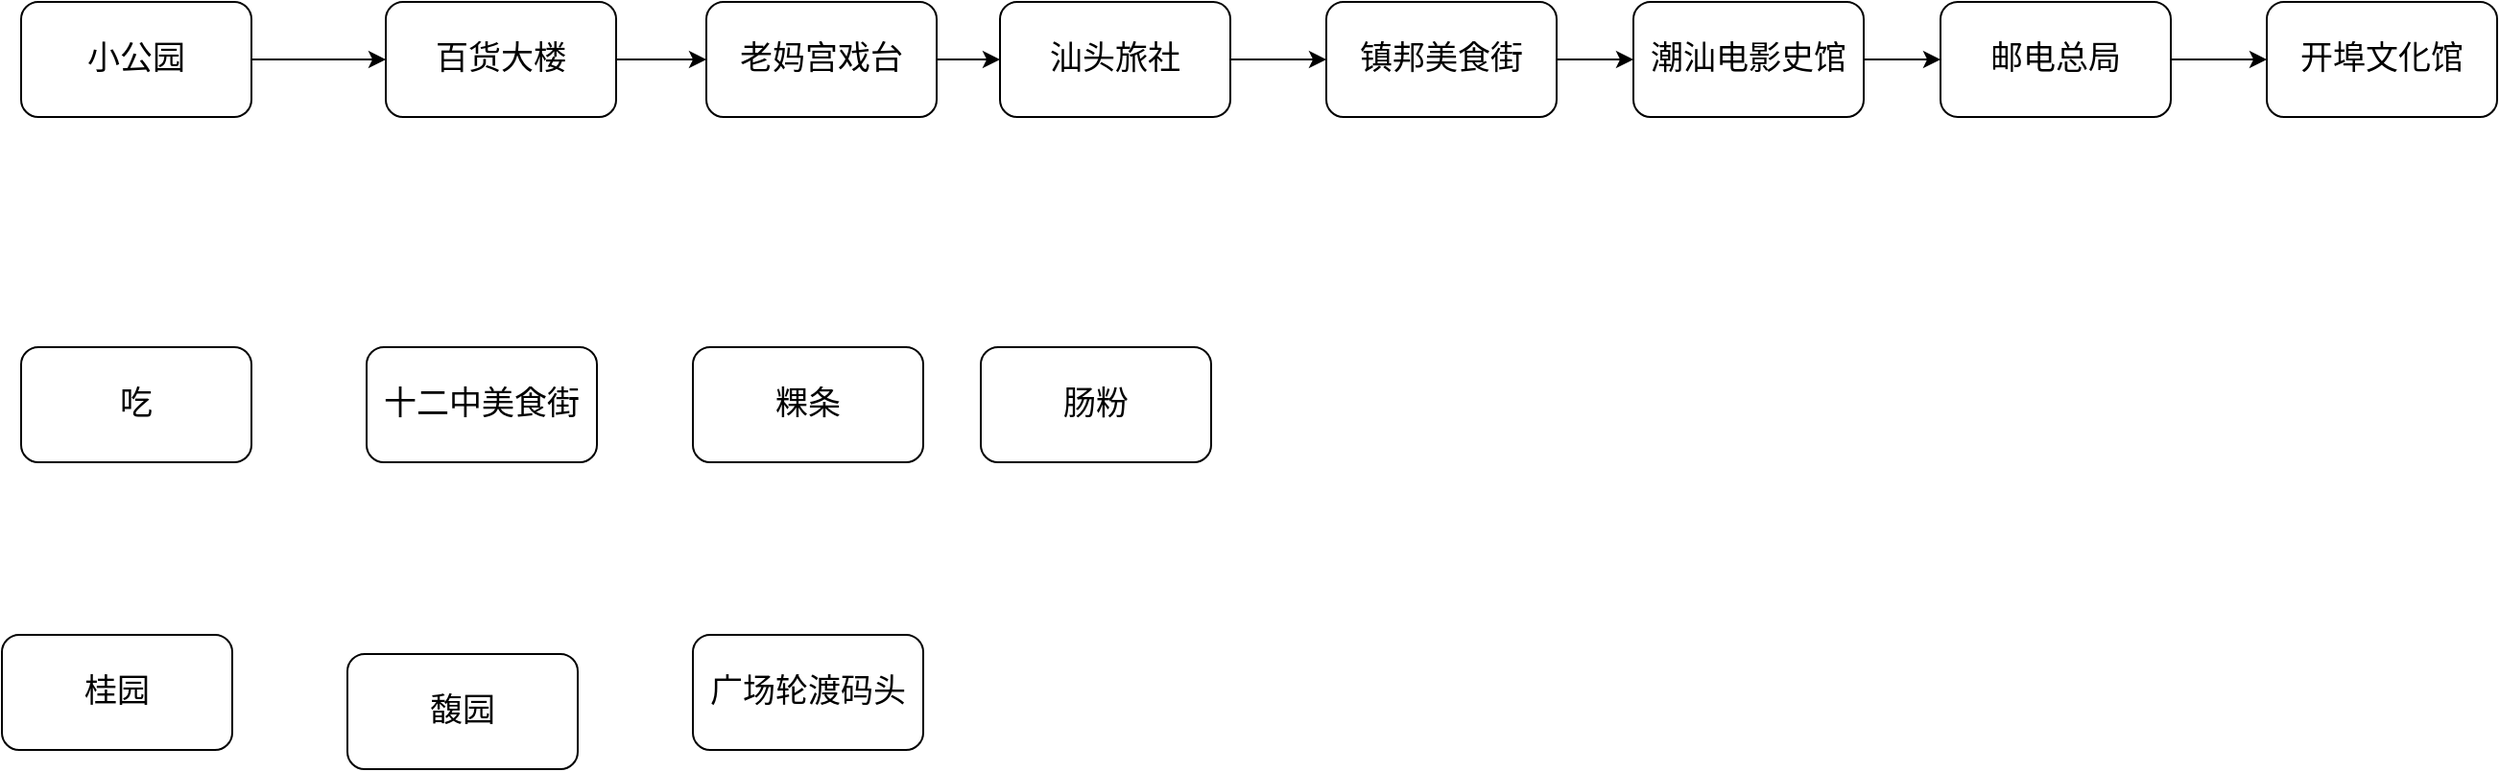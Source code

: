 <mxfile version="21.8.2" type="github">
  <diagram name="第 1 页" id="P3KDwYldCTl1qMirLRxm">
    <mxGraphModel dx="2261" dy="766" grid="1" gridSize="10" guides="1" tooltips="1" connect="1" arrows="1" fold="1" page="1" pageScale="1" pageWidth="827" pageHeight="1169" math="0" shadow="0">
      <root>
        <mxCell id="0" />
        <mxCell id="1" parent="0" />
        <mxCell id="ljiFlFl1EuN8HkqJvBom-3" style="edgeStyle=orthogonalEdgeStyle;rounded=0;orthogonalLoop=1;jettySize=auto;html=1;entryX=0;entryY=0.5;entryDx=0;entryDy=0;" parent="1" source="ljiFlFl1EuN8HkqJvBom-1" target="ljiFlFl1EuN8HkqJvBom-2" edge="1">
          <mxGeometry relative="1" as="geometry" />
        </mxCell>
        <mxCell id="ljiFlFl1EuN8HkqJvBom-1" value="&lt;font style=&quot;font-size: 17px;&quot;&gt;小公园&lt;/font&gt;" style="rounded=1;whiteSpace=wrap;html=1;fontSize=17;" parent="1" vertex="1">
          <mxGeometry x="-770" y="290" width="120" height="60" as="geometry" />
        </mxCell>
        <mxCell id="ljiFlFl1EuN8HkqJvBom-5" style="edgeStyle=orthogonalEdgeStyle;rounded=0;orthogonalLoop=1;jettySize=auto;html=1;" parent="1" source="ljiFlFl1EuN8HkqJvBom-2" target="ljiFlFl1EuN8HkqJvBom-4" edge="1">
          <mxGeometry relative="1" as="geometry" />
        </mxCell>
        <mxCell id="ljiFlFl1EuN8HkqJvBom-2" value="百货大楼" style="rounded=1;whiteSpace=wrap;html=1;fontSize=17;" parent="1" vertex="1">
          <mxGeometry x="-580" y="290" width="120" height="60" as="geometry" />
        </mxCell>
        <mxCell id="ljiFlFl1EuN8HkqJvBom-7" style="edgeStyle=orthogonalEdgeStyle;rounded=0;orthogonalLoop=1;jettySize=auto;html=1;" parent="1" source="ljiFlFl1EuN8HkqJvBom-4" target="ljiFlFl1EuN8HkqJvBom-6" edge="1">
          <mxGeometry relative="1" as="geometry" />
        </mxCell>
        <mxCell id="ljiFlFl1EuN8HkqJvBom-4" value="老妈宫戏台" style="rounded=1;whiteSpace=wrap;html=1;fontSize=17;" parent="1" vertex="1">
          <mxGeometry x="-413" y="290" width="120" height="60" as="geometry" />
        </mxCell>
        <mxCell id="ljiFlFl1EuN8HkqJvBom-9" style="edgeStyle=orthogonalEdgeStyle;rounded=0;orthogonalLoop=1;jettySize=auto;html=1;" parent="1" source="ljiFlFl1EuN8HkqJvBom-6" target="ljiFlFl1EuN8HkqJvBom-8" edge="1">
          <mxGeometry relative="1" as="geometry" />
        </mxCell>
        <mxCell id="ljiFlFl1EuN8HkqJvBom-6" value="汕头旅社" style="rounded=1;whiteSpace=wrap;html=1;fontSize=17;" parent="1" vertex="1">
          <mxGeometry x="-260" y="290" width="120" height="60" as="geometry" />
        </mxCell>
        <mxCell id="ljiFlFl1EuN8HkqJvBom-14" style="edgeStyle=orthogonalEdgeStyle;rounded=0;orthogonalLoop=1;jettySize=auto;html=1;" parent="1" source="ljiFlFl1EuN8HkqJvBom-8" target="ljiFlFl1EuN8HkqJvBom-10" edge="1">
          <mxGeometry relative="1" as="geometry" />
        </mxCell>
        <mxCell id="ljiFlFl1EuN8HkqJvBom-8" value="镇邦美食街" style="rounded=1;whiteSpace=wrap;html=1;fontSize=17;" parent="1" vertex="1">
          <mxGeometry x="-90" y="290" width="120" height="60" as="geometry" />
        </mxCell>
        <mxCell id="ljiFlFl1EuN8HkqJvBom-15" style="edgeStyle=orthogonalEdgeStyle;rounded=0;orthogonalLoop=1;jettySize=auto;html=1;" parent="1" source="ljiFlFl1EuN8HkqJvBom-10" target="ljiFlFl1EuN8HkqJvBom-11" edge="1">
          <mxGeometry relative="1" as="geometry" />
        </mxCell>
        <mxCell id="ljiFlFl1EuN8HkqJvBom-10" value="潮汕电影史馆" style="rounded=1;whiteSpace=wrap;html=1;fontSize=17;" parent="1" vertex="1">
          <mxGeometry x="70" y="290" width="120" height="60" as="geometry" />
        </mxCell>
        <mxCell id="ljiFlFl1EuN8HkqJvBom-16" style="edgeStyle=orthogonalEdgeStyle;rounded=0;orthogonalLoop=1;jettySize=auto;html=1;" parent="1" source="ljiFlFl1EuN8HkqJvBom-11" target="ljiFlFl1EuN8HkqJvBom-12" edge="1">
          <mxGeometry relative="1" as="geometry" />
        </mxCell>
        <mxCell id="ljiFlFl1EuN8HkqJvBom-11" value="邮电总局" style="rounded=1;whiteSpace=wrap;html=1;fontSize=17;" parent="1" vertex="1">
          <mxGeometry x="230" y="290" width="120" height="60" as="geometry" />
        </mxCell>
        <mxCell id="ljiFlFl1EuN8HkqJvBom-12" value="开埠文化馆" style="rounded=1;whiteSpace=wrap;html=1;fontSize=17;" parent="1" vertex="1">
          <mxGeometry x="400" y="290" width="120" height="60" as="geometry" />
        </mxCell>
        <mxCell id="ljiFlFl1EuN8HkqJvBom-17" value="吃" style="rounded=1;whiteSpace=wrap;html=1;fontSize=17;" parent="1" vertex="1">
          <mxGeometry x="-770" y="470" width="120" height="60" as="geometry" />
        </mxCell>
        <mxCell id="ljiFlFl1EuN8HkqJvBom-18" value="十二中美食街" style="rounded=1;whiteSpace=wrap;html=1;fontSize=17;" parent="1" vertex="1">
          <mxGeometry x="-590" y="470" width="120" height="60" as="geometry" />
        </mxCell>
        <mxCell id="ljiFlFl1EuN8HkqJvBom-19" value="粿条" style="rounded=1;whiteSpace=wrap;html=1;fontSize=17;" parent="1" vertex="1">
          <mxGeometry x="-420" y="470" width="120" height="60" as="geometry" />
        </mxCell>
        <mxCell id="ljiFlFl1EuN8HkqJvBom-20" value="肠粉" style="rounded=1;whiteSpace=wrap;html=1;fontSize=17;" parent="1" vertex="1">
          <mxGeometry x="-270" y="470" width="120" height="60" as="geometry" />
        </mxCell>
        <mxCell id="2quBKqJV2iN9EVZeqGEq-1" value="&lt;font style=&quot;font-size: 17px;&quot;&gt;桂园&lt;/font&gt;" style="rounded=1;whiteSpace=wrap;html=1;fontSize=17;" vertex="1" parent="1">
          <mxGeometry x="-780" y="620" width="120" height="60" as="geometry" />
        </mxCell>
        <mxCell id="2quBKqJV2iN9EVZeqGEq-2" value="&lt;font style=&quot;font-size: 17px;&quot;&gt;馥园&lt;/font&gt;" style="rounded=1;whiteSpace=wrap;html=1;fontSize=17;" vertex="1" parent="1">
          <mxGeometry x="-600" y="630" width="120" height="60" as="geometry" />
        </mxCell>
        <mxCell id="2quBKqJV2iN9EVZeqGEq-3" value="广场轮渡码头" style="rounded=1;whiteSpace=wrap;html=1;fontSize=17;" vertex="1" parent="1">
          <mxGeometry x="-420" y="620" width="120" height="60" as="geometry" />
        </mxCell>
      </root>
    </mxGraphModel>
  </diagram>
</mxfile>
